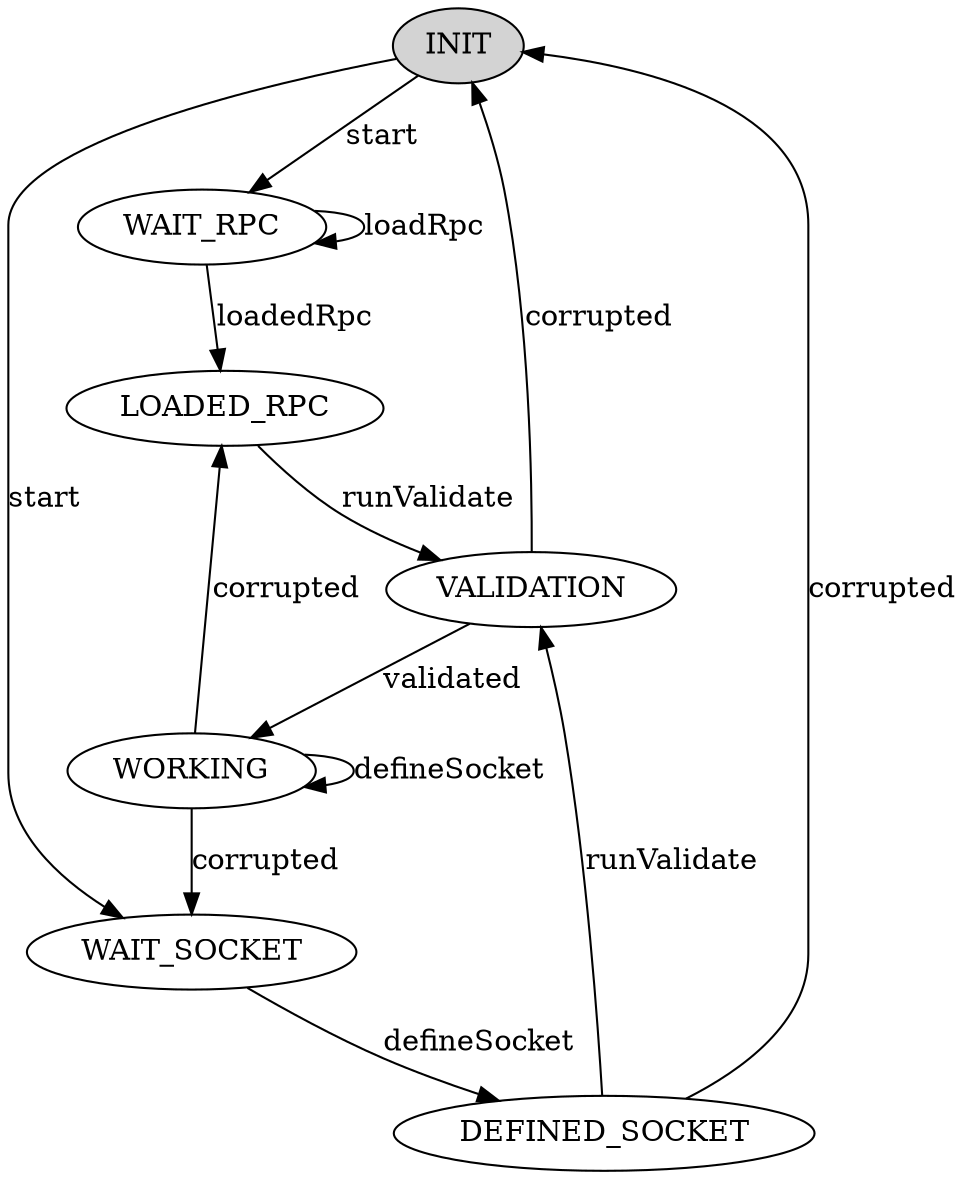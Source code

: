 digraph finite_state_machine {
  node [shape = ellipse style=filled]; INIT;
  node [shape = ellipse style=none]; 
  INIT -> WAIT_RPC,WAIT_SOCKET [label = "start"];
  WAIT_RPC -> WAIT_RPC [label = "loadRpc"];
  WAIT_RPC -> LOADED_RPC [label = "loadedRpc"];
  WAIT_SOCKET -> DEFINED_SOCKET [label = "defineSocket"];
  DEFINED_SOCKET,LOADED_RPC -> VALIDATION [label = "runValidate"];
  VALIDATION -> WORKING [label = "validated"];
  WORKING -> LOADED_RPC,WAIT_SOCKET [label = "corrupted"];
  VALIDATION -> INIT [label = "corrupted"];
  DEFINED_SOCKET -> INIT [label = "corrupted"];
  WORKING -> WORKING [label = "defineSocket"];
}
